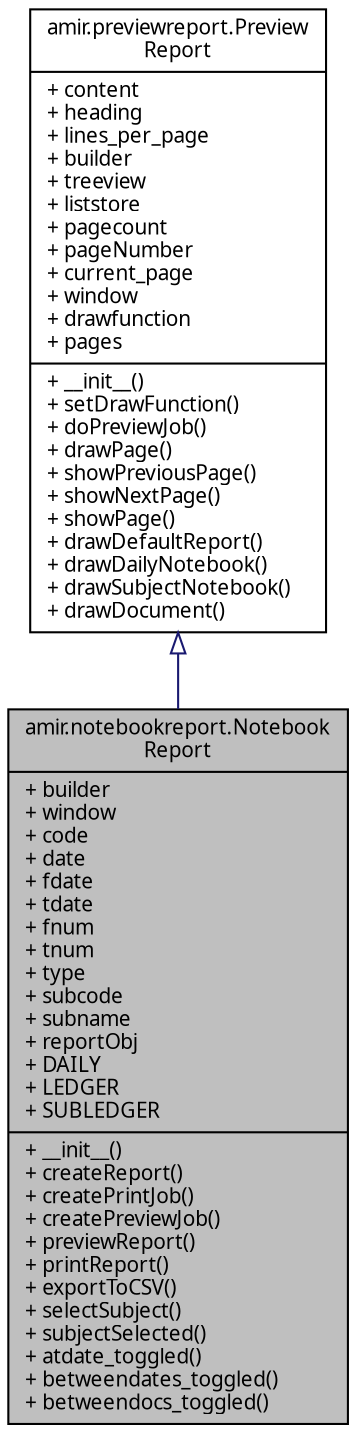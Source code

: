 digraph "amir.notebookreport.NotebookReport"
{
 // LATEX_PDF_SIZE
  edge [fontname="FreeSans.ttf",fontsize="10",labelfontname="FreeSans.ttf",labelfontsize="10"];
  node [fontname="FreeSans.ttf",fontsize="10",shape=record];
  Node1 [label="{amir.notebookreport.Notebook\lReport\n|+ builder\l+ window\l+ code\l+ date\l+ fdate\l+ tdate\l+ fnum\l+ tnum\l+ type\l+ subcode\l+ subname\l+ reportObj\l+ DAILY\l+ LEDGER\l+ SUBLEDGER\l|+ __init__()\l+ createReport()\l+ createPrintJob()\l+ createPreviewJob()\l+ previewReport()\l+ printReport()\l+ exportToCSV()\l+ selectSubject()\l+ subjectSelected()\l+ atdate_toggled()\l+ betweendates_toggled()\l+ betweendocs_toggled()\l}",height=0.2,width=0.4,color="black", fillcolor="grey75", style="filled", fontcolor="black",tooltip=" "];
  Node2 -> Node1 [dir="back",color="midnightblue",fontsize="10",style="solid",arrowtail="onormal",fontname="FreeSans.ttf"];
  Node2 [label="{amir.previewreport.Preview\lReport\n|+ content\l+ heading\l+ lines_per_page\l+ builder\l+ treeview\l+ liststore\l+ pagecount\l+ pageNumber\l+ current_page\l+ window\l+ drawfunction\l+ pages\l|+ __init__()\l+ setDrawFunction()\l+ doPreviewJob()\l+ drawPage()\l+ showPreviousPage()\l+ showNextPage()\l+ showPage()\l+ drawDefaultReport()\l+ drawDailyNotebook()\l+ drawSubjectNotebook()\l+ drawDocument()\l}",height=0.2,width=0.4,color="black", fillcolor="white", style="filled",URL="$classamir_1_1previewreport_1_1_preview_report.html",tooltip=" "];
}
